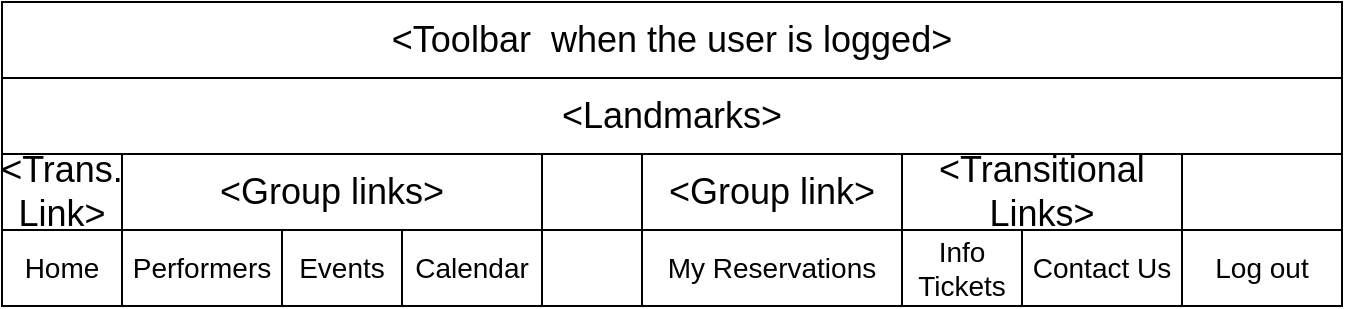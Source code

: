 <mxfile version="10.9.5" type="device"><diagram id="4rNqXYdwGntCiSQ5PHvN" name="Page-1"><mxGraphModel dx="864" dy="503" grid="1" gridSize="10" guides="1" tooltips="1" connect="1" arrows="1" fold="1" page="1" pageScale="1" pageWidth="827" pageHeight="1169" math="0" shadow="0"><root><mxCell id="0"/><mxCell id="1" parent="0"/><mxCell id="BqKdn8dDNGbj-1S_GmPf-1" value="&amp;lt;Landmarks&amp;gt;" style="rounded=0;whiteSpace=wrap;html=1;fontStyle=0;fontSize=18;" parent="1" vertex="1"><mxGeometry x="20" y="128" width="670" height="38" as="geometry"/></mxCell><mxCell id="BqKdn8dDNGbj-1S_GmPf-3" value="&lt;span style=&quot;font-size: 18px;&quot;&gt;&amp;lt;Group links&amp;gt;&lt;/span&gt;" style="rounded=0;whiteSpace=wrap;html=1;fontStyle=0;fontSize=18;" parent="1" vertex="1"><mxGeometry x="80" y="166" width="210" height="38" as="geometry"/></mxCell><mxCell id="BqKdn8dDNGbj-1S_GmPf-4" value="&lt;span style=&quot;font-size: 14px;&quot;&gt;Home&lt;/span&gt;" style="rounded=0;whiteSpace=wrap;html=1;fontStyle=0;fontSize=14;" parent="1" vertex="1"><mxGeometry x="20" y="204" width="60" height="38" as="geometry"/></mxCell><mxCell id="BqKdn8dDNGbj-1S_GmPf-5" value="&lt;span style=&quot;font-size: 18px;&quot;&gt;&amp;lt;Trans.&lt;br style=&quot;font-size: 18px;&quot;&gt;Link&amp;gt;&lt;/span&gt;&lt;br style=&quot;font-size: 18px;&quot;&gt;" style="rounded=0;whiteSpace=wrap;html=1;fontStyle=0;fontSize=18;" parent="1" vertex="1"><mxGeometry x="20" y="166" width="60" height="38" as="geometry"/></mxCell><mxCell id="BqKdn8dDNGbj-1S_GmPf-6" value="&lt;span style=&quot;font-size: 18px;&quot;&gt;&amp;lt;Transitional Links&amp;gt;&lt;/span&gt;&lt;br style=&quot;font-size: 18px;&quot;&gt;" style="rounded=0;whiteSpace=wrap;html=1;fontStyle=0;fontSize=18;" parent="1" vertex="1"><mxGeometry x="470" y="166" width="140" height="38" as="geometry"/></mxCell><mxCell id="BqKdn8dDNGbj-1S_GmPf-7" value="&lt;span style=&quot;font-size: 14px&quot;&gt;Performers&lt;/span&gt;" style="rounded=0;whiteSpace=wrap;html=1;fontStyle=0;fontSize=14;" parent="1" vertex="1"><mxGeometry x="80" y="204" width="80" height="38" as="geometry"/></mxCell><mxCell id="BqKdn8dDNGbj-1S_GmPf-8" value="&lt;span style=&quot;font-size: 14px;&quot;&gt;Events&lt;/span&gt;" style="rounded=0;whiteSpace=wrap;html=1;fontStyle=0;fontSize=14;" parent="1" vertex="1"><mxGeometry x="160" y="204" width="60" height="38" as="geometry"/></mxCell><mxCell id="BqKdn8dDNGbj-1S_GmPf-9" value="&lt;span style=&quot;font-size: 14px&quot;&gt;Calendar&lt;br&gt;&lt;/span&gt;" style="rounded=0;whiteSpace=wrap;html=1;fontStyle=0;fontSize=14;" parent="1" vertex="1"><mxGeometry x="220" y="204" width="70" height="38" as="geometry"/></mxCell><mxCell id="BqKdn8dDNGbj-1S_GmPf-10" value="My Reservations" style="rounded=0;whiteSpace=wrap;html=1;fontStyle=0;fontSize=14;" parent="1" vertex="1"><mxGeometry x="340" y="204" width="130" height="38" as="geometry"/></mxCell><mxCell id="BqKdn8dDNGbj-1S_GmPf-11" value="" style="rounded=0;whiteSpace=wrap;html=1;fontStyle=0;fontSize=14;" parent="1" vertex="1"><mxGeometry x="290" y="204" width="50" height="38" as="geometry"/></mxCell><mxCell id="BqKdn8dDNGbj-1S_GmPf-12" value="Info Tickets" style="rounded=0;whiteSpace=wrap;html=1;fontStyle=0;fontSize=14;" parent="1" vertex="1"><mxGeometry x="470" y="204" width="60" height="38" as="geometry"/></mxCell><mxCell id="BqKdn8dDNGbj-1S_GmPf-13" value="&lt;span style=&quot;font-size: 14px;&quot;&gt;&lt;span style=&quot;font-size: 14px;&quot;&gt;Contact Us&lt;/span&gt;&lt;/span&gt;" style="rounded=0;whiteSpace=wrap;html=1;fontStyle=0;fontSize=14;" parent="1" vertex="1"><mxGeometry x="530" y="204" width="80" height="38" as="geometry"/></mxCell><mxCell id="BqKdn8dDNGbj-1S_GmPf-15" value="&lt;span&gt;&amp;lt;Toolbar&amp;nbsp; when the user is logged&amp;gt;&lt;/span&gt;" style="rounded=0;whiteSpace=wrap;html=1;fontStyle=0;fontSize=18;" parent="1" vertex="1"><mxGeometry x="20" y="90" width="670" height="38" as="geometry"/></mxCell><mxCell id="BqKdn8dDNGbj-1S_GmPf-20" value="&lt;span style=&quot;font-size: 14px;&quot;&gt;&lt;span style=&quot;font-size: 14px;&quot;&gt;Log out&lt;/span&gt;&lt;/span&gt;" style="rounded=0;whiteSpace=wrap;html=1;fontStyle=0;fontSize=14;" parent="1" vertex="1"><mxGeometry x="610" y="204" width="80" height="38" as="geometry"/></mxCell><mxCell id="GX4opUkw4KsaqZ2sdSeR-1" value="&lt;br style=&quot;font-size: 18px&quot;&gt;" style="rounded=0;whiteSpace=wrap;html=1;fontStyle=0;fontSize=18;" parent="1" vertex="1"><mxGeometry x="610" y="166" width="80" height="38" as="geometry"/></mxCell><mxCell id="2DctAghpN6GzIpn15aWr-1" value="&lt;span style=&quot;font-size: 18px&quot;&gt;&amp;lt;Group link&amp;gt;&lt;/span&gt;" style="rounded=0;whiteSpace=wrap;html=1;fontStyle=0;fontSize=18;" vertex="1" parent="1"><mxGeometry x="340" y="166" width="130" height="38" as="geometry"/></mxCell><mxCell id="2DctAghpN6GzIpn15aWr-2" value="" style="rounded=0;whiteSpace=wrap;html=1;fontStyle=0;fontSize=14;" vertex="1" parent="1"><mxGeometry x="290" y="166" width="50" height="38" as="geometry"/></mxCell></root></mxGraphModel></diagram></mxfile>